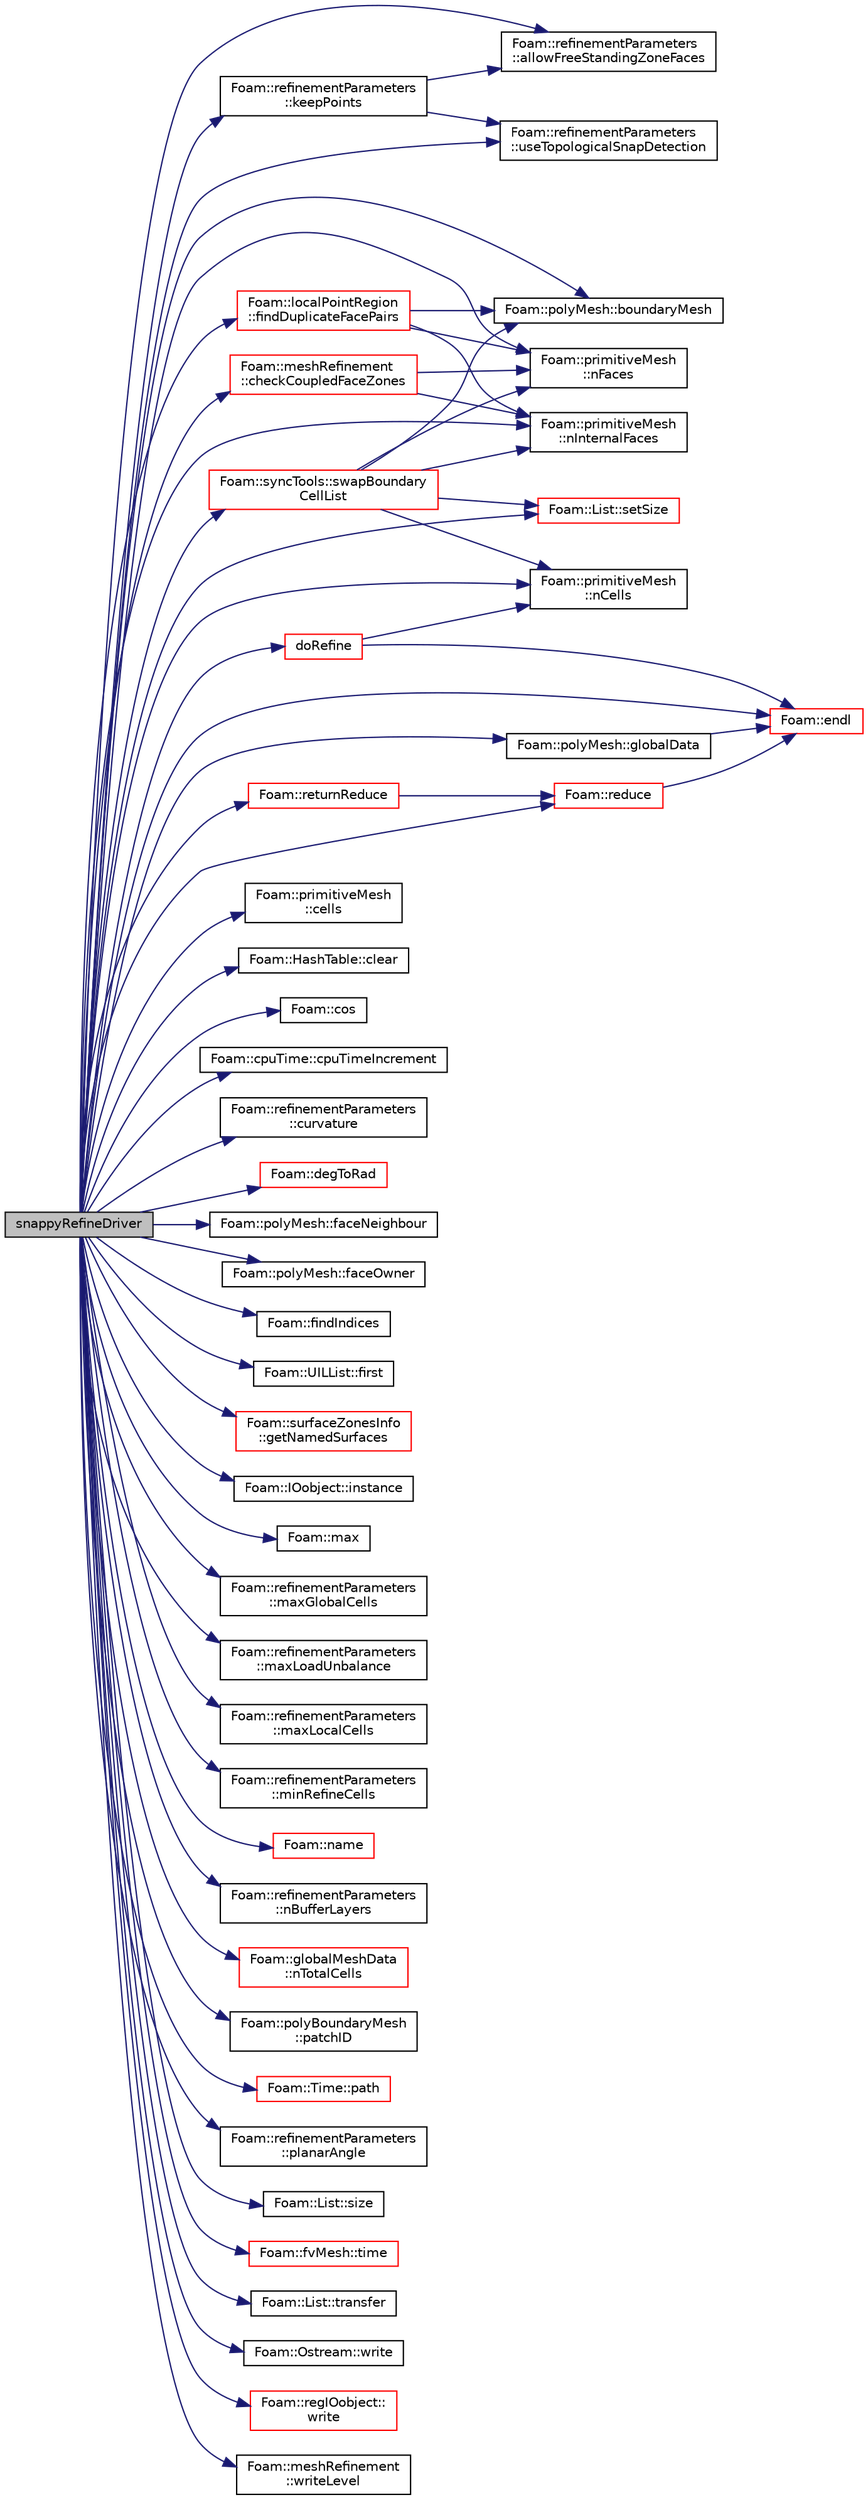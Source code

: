 digraph "snappyRefineDriver"
{
  bgcolor="transparent";
  edge [fontname="Helvetica",fontsize="10",labelfontname="Helvetica",labelfontsize="10"];
  node [fontname="Helvetica",fontsize="10",shape=record];
  rankdir="LR";
  Node1 [label="snappyRefineDriver",height=0.2,width=0.4,color="black", fillcolor="grey75", style="filled", fontcolor="black"];
  Node1 -> Node2 [color="midnightblue",fontsize="10",style="solid",fontname="Helvetica"];
  Node2 [label="Foam::refinementParameters\l::allowFreeStandingZoneFaces",height=0.2,width=0.4,color="black",URL="$a02175.html#ab3845a84b95dcc0ff10405a5f1517247",tooltip="Are zone faces allowed only inbetween different cell zones. "];
  Node1 -> Node3 [color="midnightblue",fontsize="10",style="solid",fontname="Helvetica"];
  Node3 [label="Foam::polyMesh::boundaryMesh",height=0.2,width=0.4,color="black",URL="$a01961.html#a6b7f5ba89250dbd7a1c6c7860ab60fe3",tooltip="Return boundary mesh. "];
  Node1 -> Node4 [color="midnightblue",fontsize="10",style="solid",fontname="Helvetica"];
  Node4 [label="Foam::primitiveMesh\l::cells",height=0.2,width=0.4,color="black",URL="$a02020.html#a5838384c0cea399b56339f30bc8558ab"];
  Node1 -> Node5 [color="midnightblue",fontsize="10",style="solid",fontname="Helvetica"];
  Node5 [label="Foam::meshRefinement\l::checkCoupledFaceZones",height=0.2,width=0.4,color="red",URL="$a01510.html#a9ba55ad37b0d2cb2314d246df7da8040",tooltip="Helper function: check that face zones are synced. "];
  Node5 -> Node6 [color="midnightblue",fontsize="10",style="solid",fontname="Helvetica"];
  Node6 [label="Foam::primitiveMesh\l::nFaces",height=0.2,width=0.4,color="black",URL="$a02020.html#a9be088de373a98524a153de7da0e92e8"];
  Node5 -> Node7 [color="midnightblue",fontsize="10",style="solid",fontname="Helvetica"];
  Node7 [label="Foam::primitiveMesh\l::nInternalFaces",height=0.2,width=0.4,color="black",URL="$a02020.html#aa1eec60bd258a70018b8ffda0dced7bb"];
  Node1 -> Node8 [color="midnightblue",fontsize="10",style="solid",fontname="Helvetica"];
  Node8 [label="Foam::HashTable::clear",height=0.2,width=0.4,color="black",URL="$a01001.html#ac8bb3912a3ce86b15842e79d0b421204",tooltip="Clear all entries from table. "];
  Node1 -> Node9 [color="midnightblue",fontsize="10",style="solid",fontname="Helvetica"];
  Node9 [label="Foam::cos",height=0.2,width=0.4,color="black",URL="$a10936.html#aebb41a148f7cf44b63e12f69e487e49f"];
  Node1 -> Node10 [color="midnightblue",fontsize="10",style="solid",fontname="Helvetica"];
  Node10 [label="Foam::cpuTime::cpuTimeIncrement",height=0.2,width=0.4,color="black",URL="$a00436.html#a43eed4a8935c988474b2232d55ada013",tooltip="Return CPU time (in seconds) since last call to cpuTimeIncrement() "];
  Node1 -> Node11 [color="midnightblue",fontsize="10",style="solid",fontname="Helvetica"];
  Node11 [label="Foam::refinementParameters\l::curvature",height=0.2,width=0.4,color="black",URL="$a02175.html#afe0f36a22431d02fa376d41c153b5722",tooltip="Curvature. "];
  Node1 -> Node12 [color="midnightblue",fontsize="10",style="solid",fontname="Helvetica"];
  Node12 [label="Foam::degToRad",height=0.2,width=0.4,color="red",URL="$a10936.html#af706f965be4d1457b0f1e7fade1c0118",tooltip="Conversion from degrees to radians. "];
  Node1 -> Node13 [color="midnightblue",fontsize="10",style="solid",fontname="Helvetica"];
  Node13 [label="doRefine",height=0.2,width=0.4,color="red",URL="$a02443.html#a139ba4e0313668a135ae0a86b4468ea9",tooltip="Do all the refinement. "];
  Node13 -> Node14 [color="midnightblue",fontsize="10",style="solid",fontname="Helvetica"];
  Node14 [label="Foam::endl",height=0.2,width=0.4,color="red",URL="$a10936.html#a2db8fe02a0d3909e9351bb4275b23ce4",tooltip="Add newline and flush stream. "];
  Node13 -> Node15 [color="midnightblue",fontsize="10",style="solid",fontname="Helvetica"];
  Node15 [label="Foam::primitiveMesh\l::nCells",height=0.2,width=0.4,color="black",URL="$a02020.html#ae79b5e96cf8d9a4e6b3993e6f2709374"];
  Node1 -> Node14 [color="midnightblue",fontsize="10",style="solid",fontname="Helvetica"];
  Node1 -> Node16 [color="midnightblue",fontsize="10",style="solid",fontname="Helvetica"];
  Node16 [label="Foam::polyMesh::faceNeighbour",height=0.2,width=0.4,color="black",URL="$a01961.html#ad03ef02786858ab9d5e2776a4731c77c",tooltip="Return face neighbour. "];
  Node1 -> Node17 [color="midnightblue",fontsize="10",style="solid",fontname="Helvetica"];
  Node17 [label="Foam::polyMesh::faceOwner",height=0.2,width=0.4,color="black",URL="$a01961.html#a6d4def83436c9aa4dc68e8e42c5cf268",tooltip="Return face owner. "];
  Node1 -> Node18 [color="midnightblue",fontsize="10",style="solid",fontname="Helvetica"];
  Node18 [label="Foam::localPointRegion\l::findDuplicateFacePairs",height=0.2,width=0.4,color="red",URL="$a01412.html#ada4b8f94bf6f76d8d4342d0d169ce358",tooltip="Helper routine to find all baffles (two boundary faces. "];
  Node18 -> Node3 [color="midnightblue",fontsize="10",style="solid",fontname="Helvetica"];
  Node18 -> Node6 [color="midnightblue",fontsize="10",style="solid",fontname="Helvetica"];
  Node18 -> Node7 [color="midnightblue",fontsize="10",style="solid",fontname="Helvetica"];
  Node1 -> Node19 [color="midnightblue",fontsize="10",style="solid",fontname="Helvetica"];
  Node19 [label="Foam::findIndices",height=0.2,width=0.4,color="black",URL="$a10936.html#a397299eb3cd05ecb81797e7109e2f0b9",tooltip="Find all occurences of given element. Linear search. "];
  Node1 -> Node20 [color="midnightblue",fontsize="10",style="solid",fontname="Helvetica"];
  Node20 [label="Foam::UILList::first",height=0.2,width=0.4,color="black",URL="$a02846.html#a68d6e164af407a653651666f97425150",tooltip="Return the first entry. "];
  Node1 -> Node21 [color="midnightblue",fontsize="10",style="solid",fontname="Helvetica"];
  Node21 [label="Foam::surfaceZonesInfo\l::getNamedSurfaces",height=0.2,width=0.4,color="red",URL="$a02592.html#a59d8871cd9c916017046af1f0a57c60f",tooltip="Get indices of named surfaces (surfaces with faceZoneName) "];
  Node1 -> Node22 [color="midnightblue",fontsize="10",style="solid",fontname="Helvetica"];
  Node22 [label="Foam::polyMesh::globalData",height=0.2,width=0.4,color="black",URL="$a01961.html#ad152d9d2d71b7bb6ab77c5ef580cb8ee",tooltip="Return parallel info. "];
  Node22 -> Node14 [color="midnightblue",fontsize="10",style="solid",fontname="Helvetica"];
  Node1 -> Node23 [color="midnightblue",fontsize="10",style="solid",fontname="Helvetica"];
  Node23 [label="Foam::IOobject::instance",height=0.2,width=0.4,color="black",URL="$a01203.html#a927868ca22fb186135659bc0acadd47b"];
  Node1 -> Node24 [color="midnightblue",fontsize="10",style="solid",fontname="Helvetica"];
  Node24 [label="Foam::refinementParameters\l::keepPoints",height=0.2,width=0.4,color="black",URL="$a02175.html#af12b7d2b3845ade44d29be80654dc33e",tooltip="Areas to keep. "];
  Node24 -> Node2 [color="midnightblue",fontsize="10",style="solid",fontname="Helvetica"];
  Node24 -> Node25 [color="midnightblue",fontsize="10",style="solid",fontname="Helvetica"];
  Node25 [label="Foam::refinementParameters\l::useTopologicalSnapDetection",height=0.2,width=0.4,color="black",URL="$a02175.html#aaa425a5b7cbce2bbd2763a81b8cb29a4",tooltip="Use old topology based problem-cell removal. "];
  Node1 -> Node26 [color="midnightblue",fontsize="10",style="solid",fontname="Helvetica"];
  Node26 [label="Foam::max",height=0.2,width=0.4,color="black",URL="$a10936.html#ac993e906cf2774ae77e666bc24e81733"];
  Node1 -> Node27 [color="midnightblue",fontsize="10",style="solid",fontname="Helvetica"];
  Node27 [label="Foam::refinementParameters\l::maxGlobalCells",height=0.2,width=0.4,color="black",URL="$a02175.html#a7e36b0a88d3c49c9c2e0d891a7365bc3",tooltip="Total number of cells. "];
  Node1 -> Node28 [color="midnightblue",fontsize="10",style="solid",fontname="Helvetica"];
  Node28 [label="Foam::refinementParameters\l::maxLoadUnbalance",height=0.2,width=0.4,color="black",URL="$a02175.html#a5542bcc0660c92d543a3e276145af3cf",tooltip="Allowed load unbalance. "];
  Node1 -> Node29 [color="midnightblue",fontsize="10",style="solid",fontname="Helvetica"];
  Node29 [label="Foam::refinementParameters\l::maxLocalCells",height=0.2,width=0.4,color="black",URL="$a02175.html#a3895042db41877efe92839fb6d26f193",tooltip="Per processor max number of cells. "];
  Node1 -> Node30 [color="midnightblue",fontsize="10",style="solid",fontname="Helvetica"];
  Node30 [label="Foam::refinementParameters\l::minRefineCells",height=0.2,width=0.4,color="black",URL="$a02175.html#a287d3d2f3264cae76c3ea081e531e255",tooltip="When to stop refining. "];
  Node1 -> Node31 [color="midnightblue",fontsize="10",style="solid",fontname="Helvetica"];
  Node31 [label="Foam::name",height=0.2,width=0.4,color="red",URL="$a10936.html#adcb0df2bd4953cb6bb390272d8263c3a",tooltip="Return a string representation of a complex. "];
  Node1 -> Node32 [color="midnightblue",fontsize="10",style="solid",fontname="Helvetica"];
  Node32 [label="Foam::refinementParameters\l::nBufferLayers",height=0.2,width=0.4,color="black",URL="$a02175.html#a2ba9de793e1ecb542a4262009d04f8cc",tooltip="Number of layers between different refinement levels. "];
  Node1 -> Node15 [color="midnightblue",fontsize="10",style="solid",fontname="Helvetica"];
  Node1 -> Node6 [color="midnightblue",fontsize="10",style="solid",fontname="Helvetica"];
  Node1 -> Node7 [color="midnightblue",fontsize="10",style="solid",fontname="Helvetica"];
  Node1 -> Node33 [color="midnightblue",fontsize="10",style="solid",fontname="Helvetica"];
  Node33 [label="Foam::globalMeshData\l::nTotalCells",height=0.2,width=0.4,color="red",URL="$a00949.html#a0c74afe8b415da10b6dd87d084d79b7f",tooltip="Return total number of cells in decomposed mesh. "];
  Node1 -> Node34 [color="midnightblue",fontsize="10",style="solid",fontname="Helvetica"];
  Node34 [label="Foam::polyBoundaryMesh\l::patchID",height=0.2,width=0.4,color="black",URL="$a01955.html#aa3446017bbf9e5b33aff322cb86f2072",tooltip="Per boundary face label the patch index. "];
  Node1 -> Node35 [color="midnightblue",fontsize="10",style="solid",fontname="Helvetica"];
  Node35 [label="Foam::Time::path",height=0.2,width=0.4,color="red",URL="$a02699.html#a2db7691b348697844893a04d3110e3d5",tooltip="Return path. "];
  Node1 -> Node36 [color="midnightblue",fontsize="10",style="solid",fontname="Helvetica"];
  Node36 [label="Foam::refinementParameters\l::planarAngle",height=0.2,width=0.4,color="black",URL="$a02175.html#afb26906fb7fc27549c284284ca5b4859",tooltip="Angle when two intersections are considered to be planar. "];
  Node1 -> Node37 [color="midnightblue",fontsize="10",style="solid",fontname="Helvetica"];
  Node37 [label="Foam::reduce",height=0.2,width=0.4,color="red",URL="$a10936.html#a7ffd6af4acc2eb9ba72ee296b5ecda23"];
  Node37 -> Node14 [color="midnightblue",fontsize="10",style="solid",fontname="Helvetica"];
  Node1 -> Node38 [color="midnightblue",fontsize="10",style="solid",fontname="Helvetica"];
  Node38 [label="Foam::returnReduce",height=0.2,width=0.4,color="red",URL="$a10936.html#a8d528a67d2a9c6fe4fb94bc86872624b"];
  Node38 -> Node37 [color="midnightblue",fontsize="10",style="solid",fontname="Helvetica"];
  Node1 -> Node39 [color="midnightblue",fontsize="10",style="solid",fontname="Helvetica"];
  Node39 [label="Foam::List::setSize",height=0.2,width=0.4,color="red",URL="$a01397.html#aedb985ffeaf1bdbfeccc2a8730405703",tooltip="Reset size of List. "];
  Node1 -> Node40 [color="midnightblue",fontsize="10",style="solid",fontname="Helvetica"];
  Node40 [label="Foam::List::size",height=0.2,width=0.4,color="black",URL="$a01397.html#a8a5f6fa29bd4b500caf186f60245b384",tooltip="Override size to be inconsistent with allocated storage. "];
  Node1 -> Node41 [color="midnightblue",fontsize="10",style="solid",fontname="Helvetica"];
  Node41 [label="Foam::syncTools::swapBoundary\lCellList",height=0.2,width=0.4,color="red",URL="$a02636.html#ac509eef6db47b0b87366229f2fb017f9",tooltip="Swap to obtain neighbour cell values for all boundary faces. "];
  Node41 -> Node15 [color="midnightblue",fontsize="10",style="solid",fontname="Helvetica"];
  Node41 -> Node3 [color="midnightblue",fontsize="10",style="solid",fontname="Helvetica"];
  Node41 -> Node6 [color="midnightblue",fontsize="10",style="solid",fontname="Helvetica"];
  Node41 -> Node7 [color="midnightblue",fontsize="10",style="solid",fontname="Helvetica"];
  Node41 -> Node39 [color="midnightblue",fontsize="10",style="solid",fontname="Helvetica"];
  Node1 -> Node42 [color="midnightblue",fontsize="10",style="solid",fontname="Helvetica"];
  Node42 [label="Foam::fvMesh::time",height=0.2,width=0.4,color="red",URL="$a00892.html#a48fcf6de2789aff6b430b5fc1a05693f",tooltip="Return the top-level database. "];
  Node1 -> Node43 [color="midnightblue",fontsize="10",style="solid",fontname="Helvetica"];
  Node43 [label="Foam::List::transfer",height=0.2,width=0.4,color="black",URL="$a01397.html#a25ad1d2084d16b234b0cf91c07e832c0",tooltip="Transfer the contents of the argument List into this list. "];
  Node1 -> Node25 [color="midnightblue",fontsize="10",style="solid",fontname="Helvetica"];
  Node1 -> Node44 [color="midnightblue",fontsize="10",style="solid",fontname="Helvetica"];
  Node44 [label="Foam::Ostream::write",height=0.2,width=0.4,color="black",URL="$a01782.html#a81a19ad9e4098b4701cc8bab9a59d78b",tooltip="Write next token to stream. "];
  Node1 -> Node45 [color="midnightblue",fontsize="10",style="solid",fontname="Helvetica"];
  Node45 [label="Foam::regIOobject::\lwrite",height=0.2,width=0.4,color="red",URL="$a02207.html#a6e5faa425b059eeb55cd904755791076",tooltip="Write using setting from DB. "];
  Node1 -> Node46 [color="midnightblue",fontsize="10",style="solid",fontname="Helvetica"];
  Node46 [label="Foam::meshRefinement\l::writeLevel",height=0.2,width=0.4,color="black",URL="$a01510.html#aeffc4049f055c08fd23bede34d7a1d0b",tooltip="Get/set write level. "];
}
